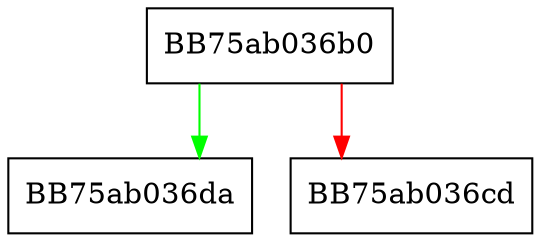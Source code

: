 digraph luaB_yield {
  node [shape="box"];
  graph [splines=ortho];
  BB75ab036b0 -> BB75ab036da [color="green"];
  BB75ab036b0 -> BB75ab036cd [color="red"];
}